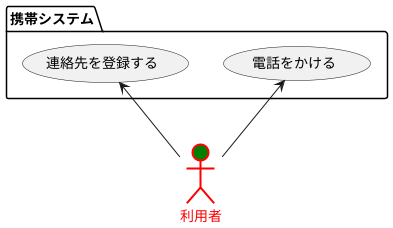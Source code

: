 @startuml ユースケース図
' left to right direction
actor 利用者 #Green;line:red;line.bold;text:red
package 携帯システム {
usecase 連絡先を登録する
usecase 電話をかける
}
利用者 -up-> 連絡先を登録する
利用者 -up-> 電話をかける 
@enduml
